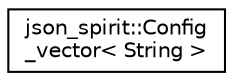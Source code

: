 digraph "Graphical Class Hierarchy"
{
 // LATEX_PDF_SIZE
  edge [fontname="Helvetica",fontsize="10",labelfontname="Helvetica",labelfontsize="10"];
  node [fontname="Helvetica",fontsize="10",shape=record];
  rankdir="LR";
  Node0 [label="json_spirit::Config\l_vector\< String \>",height=0.2,width=0.4,color="black", fillcolor="white", style="filled",URL="$structjson__spirit_1_1_config__vector.html",tooltip=" "];
}
